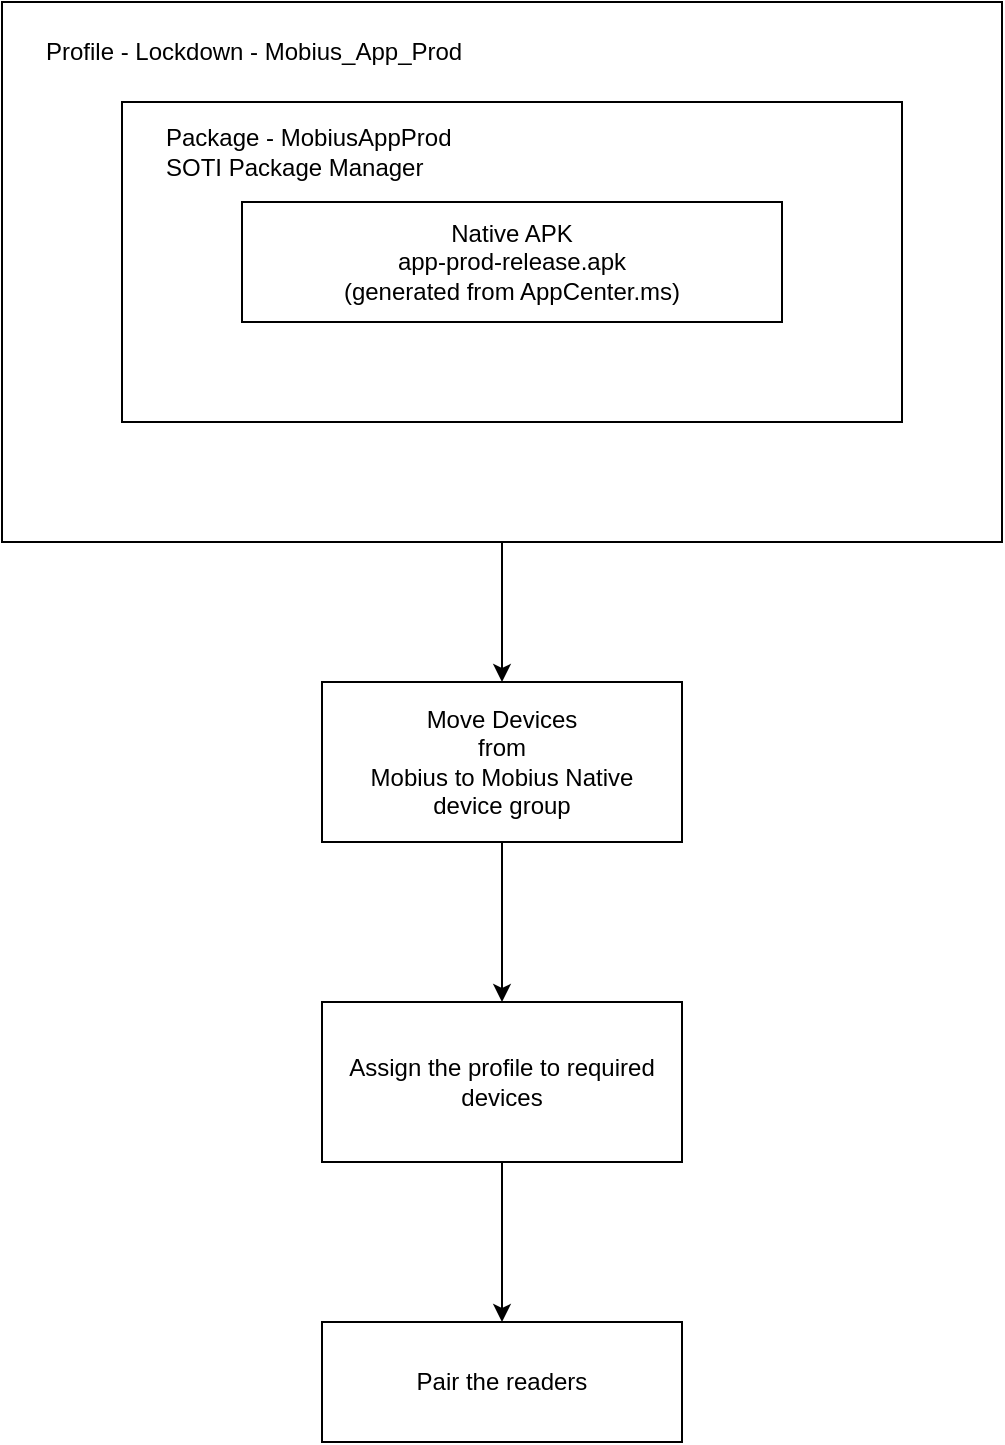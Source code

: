 <mxfile version="20.3.6" type="device"><diagram id="pyunFSU8J9xXAeJ0ufpT" name="Page-1"><mxGraphModel dx="1186" dy="765" grid="1" gridSize="10" guides="1" tooltips="1" connect="1" arrows="1" fold="1" page="1" pageScale="1" pageWidth="850" pageHeight="1100" math="0" shadow="0"><root><mxCell id="0"/><mxCell id="1" parent="0"/><mxCell id="qD4kLtBFHpEjzsmidSyY-7" value="" style="edgeStyle=orthogonalEdgeStyle;rounded=0;orthogonalLoop=1;jettySize=auto;html=1;" edge="1" parent="1" source="qD4kLtBFHpEjzsmidSyY-4" target="qD4kLtBFHpEjzsmidSyY-6"><mxGeometry relative="1" as="geometry"/></mxCell><mxCell id="qD4kLtBFHpEjzsmidSyY-4" value="" style="rounded=0;whiteSpace=wrap;html=1;" vertex="1" parent="1"><mxGeometry x="180" y="60" width="500" height="270" as="geometry"/></mxCell><mxCell id="qD4kLtBFHpEjzsmidSyY-2" value="" style="rounded=0;whiteSpace=wrap;html=1;" vertex="1" parent="1"><mxGeometry x="240" y="110" width="390" height="160" as="geometry"/></mxCell><mxCell id="qD4kLtBFHpEjzsmidSyY-1" value="Native APK&lt;br&gt;app-prod-release.apk&lt;br&gt;(generated from AppCenter.ms)" style="rounded=0;whiteSpace=wrap;html=1;" vertex="1" parent="1"><mxGeometry x="300" y="160" width="270" height="60" as="geometry"/></mxCell><mxCell id="qD4kLtBFHpEjzsmidSyY-3" value="Package - MobiusAppProd&lt;br&gt;SOTI Package Manager" style="text;html=1;strokeColor=none;fillColor=none;align=left;verticalAlign=middle;whiteSpace=wrap;rounded=0;" vertex="1" parent="1"><mxGeometry x="260" y="120" width="190" height="30" as="geometry"/></mxCell><mxCell id="qD4kLtBFHpEjzsmidSyY-5" value="Profile - Lockdown - Mobius_App_Prod" style="text;html=1;strokeColor=none;fillColor=none;align=left;verticalAlign=middle;whiteSpace=wrap;rounded=0;" vertex="1" parent="1"><mxGeometry x="200" y="70" width="260" height="30" as="geometry"/></mxCell><mxCell id="qD4kLtBFHpEjzsmidSyY-9" value="" style="edgeStyle=orthogonalEdgeStyle;rounded=0;orthogonalLoop=1;jettySize=auto;html=1;" edge="1" parent="1" source="qD4kLtBFHpEjzsmidSyY-6" target="qD4kLtBFHpEjzsmidSyY-8"><mxGeometry relative="1" as="geometry"/></mxCell><mxCell id="qD4kLtBFHpEjzsmidSyY-6" value="Move Devices&lt;br&gt;from&lt;br&gt;Mobius to Mobius Native&lt;br&gt;device group" style="rounded=0;whiteSpace=wrap;html=1;" vertex="1" parent="1"><mxGeometry x="340" y="400" width="180" height="80" as="geometry"/></mxCell><mxCell id="qD4kLtBFHpEjzsmidSyY-11" value="" style="edgeStyle=orthogonalEdgeStyle;rounded=0;orthogonalLoop=1;jettySize=auto;html=1;" edge="1" parent="1" source="qD4kLtBFHpEjzsmidSyY-8" target="qD4kLtBFHpEjzsmidSyY-10"><mxGeometry relative="1" as="geometry"/></mxCell><mxCell id="qD4kLtBFHpEjzsmidSyY-8" value="Assign the profile to required devices" style="rounded=0;whiteSpace=wrap;html=1;" vertex="1" parent="1"><mxGeometry x="340" y="560" width="180" height="80" as="geometry"/></mxCell><mxCell id="qD4kLtBFHpEjzsmidSyY-10" value="Pair the readers" style="whiteSpace=wrap;html=1;rounded=0;" vertex="1" parent="1"><mxGeometry x="340" y="720" width="180" height="60" as="geometry"/></mxCell></root></mxGraphModel></diagram></mxfile>